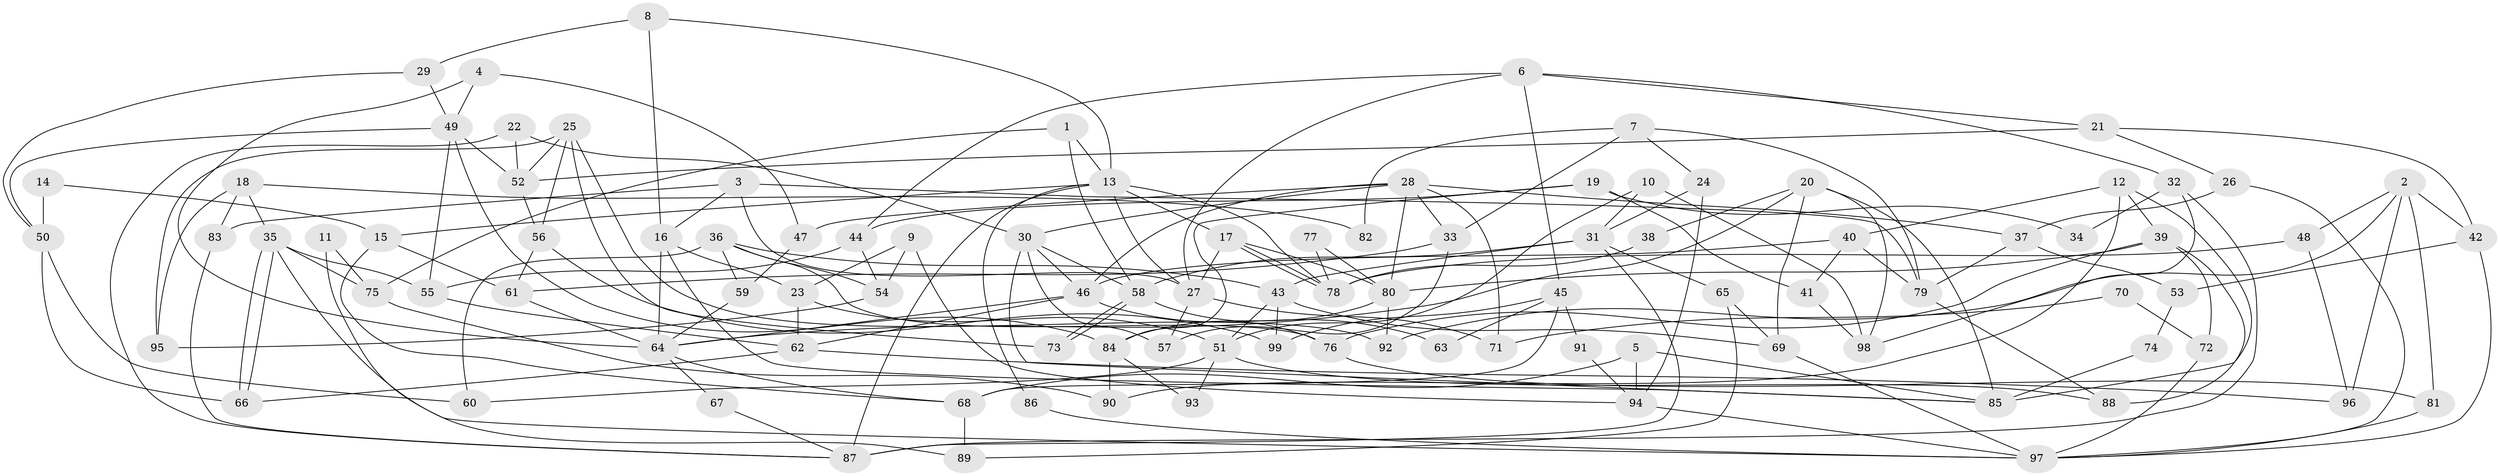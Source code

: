 // Generated by graph-tools (version 1.1) at 2025/11/02/27/25 16:11:19]
// undirected, 99 vertices, 198 edges
graph export_dot {
graph [start="1"]
  node [color=gray90,style=filled];
  1;
  2;
  3;
  4;
  5;
  6;
  7;
  8;
  9;
  10;
  11;
  12;
  13;
  14;
  15;
  16;
  17;
  18;
  19;
  20;
  21;
  22;
  23;
  24;
  25;
  26;
  27;
  28;
  29;
  30;
  31;
  32;
  33;
  34;
  35;
  36;
  37;
  38;
  39;
  40;
  41;
  42;
  43;
  44;
  45;
  46;
  47;
  48;
  49;
  50;
  51;
  52;
  53;
  54;
  55;
  56;
  57;
  58;
  59;
  60;
  61;
  62;
  63;
  64;
  65;
  66;
  67;
  68;
  69;
  70;
  71;
  72;
  73;
  74;
  75;
  76;
  77;
  78;
  79;
  80;
  81;
  82;
  83;
  84;
  85;
  86;
  87;
  88;
  89;
  90;
  91;
  92;
  93;
  94;
  95;
  96;
  97;
  98;
  99;
  1 -- 75;
  1 -- 13;
  1 -- 58;
  2 -- 48;
  2 -- 42;
  2 -- 81;
  2 -- 92;
  2 -- 96;
  3 -- 16;
  3 -- 27;
  3 -- 79;
  3 -- 83;
  4 -- 64;
  4 -- 49;
  4 -- 47;
  5 -- 94;
  5 -- 68;
  5 -- 85;
  6 -- 32;
  6 -- 27;
  6 -- 21;
  6 -- 44;
  6 -- 45;
  7 -- 24;
  7 -- 79;
  7 -- 33;
  7 -- 82;
  8 -- 16;
  8 -- 13;
  8 -- 29;
  9 -- 54;
  9 -- 23;
  9 -- 94;
  10 -- 51;
  10 -- 98;
  10 -- 31;
  11 -- 89;
  11 -- 75;
  12 -- 39;
  12 -- 85;
  12 -- 40;
  12 -- 90;
  13 -- 17;
  13 -- 87;
  13 -- 15;
  13 -- 27;
  13 -- 78;
  13 -- 86;
  14 -- 15;
  14 -- 50;
  15 -- 61;
  15 -- 68;
  16 -- 85;
  16 -- 64;
  16 -- 23;
  17 -- 27;
  17 -- 78;
  17 -- 78;
  17 -- 80;
  18 -- 83;
  18 -- 95;
  18 -- 35;
  18 -- 82;
  19 -- 84;
  19 -- 44;
  19 -- 34;
  19 -- 41;
  20 -- 64;
  20 -- 85;
  20 -- 38;
  20 -- 69;
  20 -- 98;
  21 -- 52;
  21 -- 26;
  21 -- 42;
  22 -- 52;
  22 -- 30;
  22 -- 87;
  23 -- 51;
  23 -- 62;
  24 -- 31;
  24 -- 94;
  25 -- 52;
  25 -- 92;
  25 -- 56;
  25 -- 73;
  25 -- 95;
  26 -- 97;
  26 -- 37;
  27 -- 57;
  27 -- 71;
  28 -- 47;
  28 -- 46;
  28 -- 30;
  28 -- 33;
  28 -- 37;
  28 -- 71;
  28 -- 80;
  29 -- 49;
  29 -- 50;
  30 -- 58;
  30 -- 46;
  30 -- 57;
  30 -- 85;
  31 -- 58;
  31 -- 43;
  31 -- 65;
  31 -- 87;
  32 -- 87;
  32 -- 98;
  32 -- 34;
  33 -- 57;
  33 -- 61;
  35 -- 66;
  35 -- 66;
  35 -- 55;
  35 -- 75;
  35 -- 97;
  36 -- 60;
  36 -- 43;
  36 -- 54;
  36 -- 59;
  36 -- 76;
  37 -- 53;
  37 -- 79;
  38 -- 78;
  39 -- 76;
  39 -- 80;
  39 -- 72;
  39 -- 88;
  40 -- 79;
  40 -- 41;
  40 -- 46;
  41 -- 98;
  42 -- 97;
  42 -- 53;
  43 -- 69;
  43 -- 51;
  43 -- 99;
  44 -- 55;
  44 -- 54;
  45 -- 68;
  45 -- 63;
  45 -- 91;
  45 -- 99;
  46 -- 62;
  46 -- 63;
  46 -- 64;
  47 -- 59;
  48 -- 96;
  48 -- 78;
  49 -- 50;
  49 -- 55;
  49 -- 52;
  49 -- 84;
  50 -- 66;
  50 -- 60;
  51 -- 88;
  51 -- 60;
  51 -- 93;
  52 -- 56;
  53 -- 74;
  54 -- 95;
  55 -- 62;
  56 -- 99;
  56 -- 61;
  58 -- 73;
  58 -- 73;
  58 -- 76;
  59 -- 64;
  61 -- 64;
  62 -- 66;
  62 -- 96;
  64 -- 67;
  64 -- 68;
  65 -- 69;
  65 -- 89;
  67 -- 87;
  68 -- 89;
  69 -- 97;
  70 -- 71;
  70 -- 72;
  72 -- 97;
  74 -- 85;
  75 -- 90;
  76 -- 81;
  77 -- 80;
  77 -- 78;
  79 -- 88;
  80 -- 84;
  80 -- 92;
  81 -- 97;
  83 -- 87;
  84 -- 90;
  84 -- 93;
  86 -- 97;
  91 -- 94;
  94 -- 97;
}
